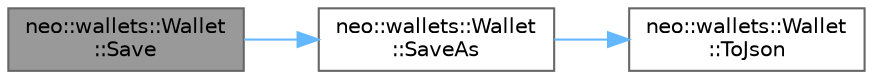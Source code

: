digraph "neo::wallets::Wallet::Save"
{
 // LATEX_PDF_SIZE
  bgcolor="transparent";
  edge [fontname=Helvetica,fontsize=10,labelfontname=Helvetica,labelfontsize=10];
  node [fontname=Helvetica,fontsize=10,shape=box,height=0.2,width=0.4];
  rankdir="LR";
  Node1 [id="Node000001",label="neo::wallets::Wallet\l::Save",height=0.2,width=0.4,color="gray40", fillcolor="grey60", style="filled", fontcolor="black",tooltip="Saves the wallet."];
  Node1 -> Node2 [id="edge1_Node000001_Node000002",color="steelblue1",style="solid",tooltip=" "];
  Node2 [id="Node000002",label="neo::wallets::Wallet\l::SaveAs",height=0.2,width=0.4,color="grey40", fillcolor="white", style="filled",URL="$classneo_1_1wallets_1_1_wallet.html#afccda849c652bc50cfe772601d0bdaf8",tooltip="Saves the wallet to the specified path."];
  Node2 -> Node3 [id="edge2_Node000002_Node000003",color="steelblue1",style="solid",tooltip=" "];
  Node3 [id="Node000003",label="neo::wallets::Wallet\l::ToJson",height=0.2,width=0.4,color="grey40", fillcolor="white", style="filled",URL="$classneo_1_1wallets_1_1_wallet.html#ad22dfd462e56e65ed760028721c02118",tooltip="Serializes the Wallet to a JSON object."];
}
